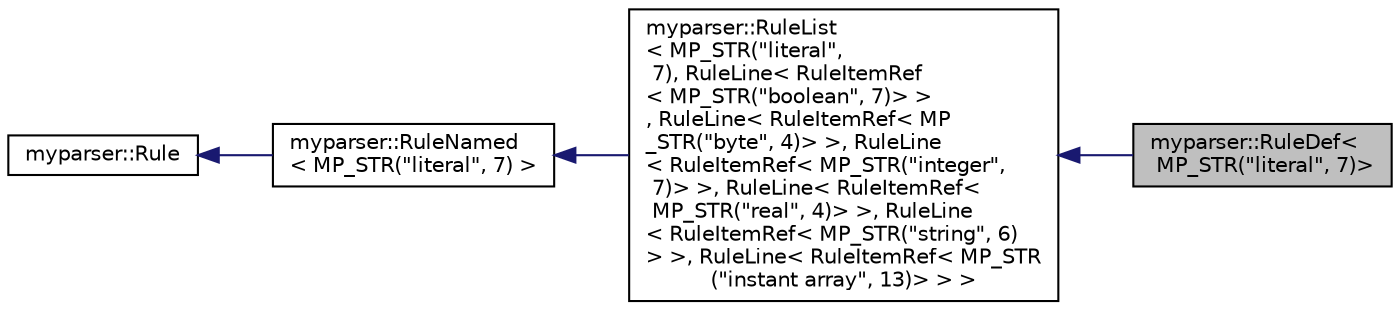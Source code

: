 digraph "myparser::RuleDef&lt; MP_STR(&quot;literal&quot;, 7)&gt;"
{
  edge [fontname="Helvetica",fontsize="10",labelfontname="Helvetica",labelfontsize="10"];
  node [fontname="Helvetica",fontsize="10",shape=record];
  rankdir="LR";
  Node1 [label="myparser::RuleDef\<\l MP_STR(\"literal\", 7)\>",height=0.2,width=0.4,color="black", fillcolor="grey75", style="filled" fontcolor="black"];
  Node2 -> Node1 [dir="back",color="midnightblue",fontsize="10",style="solid",fontname="Helvetica"];
  Node2 [label="myparser::RuleList\l\< MP_STR(\"literal\",\l 7), RuleLine\< RuleItemRef\l\< MP_STR(\"boolean\", 7)\> \>\l, RuleLine\< RuleItemRef\< MP\l_STR(\"byte\", 4)\> \>, RuleLine\l\< RuleItemRef\< MP_STR(\"integer\",\l 7)\> \>, RuleLine\< RuleItemRef\<\l MP_STR(\"real\", 4)\> \>, RuleLine\l\< RuleItemRef\< MP_STR(\"string\", 6)\l\> \>, RuleLine\< RuleItemRef\< MP_STR\l(\"instant array\", 13)\> \> \>",height=0.2,width=0.4,color="black", fillcolor="white", style="filled",URL="$classmyparser_1_1RuleList.html"];
  Node3 -> Node2 [dir="back",color="midnightblue",fontsize="10",style="solid",fontname="Helvetica"];
  Node3 [label="myparser::RuleNamed\l\< MP_STR(\"literal\", 7) \>",height=0.2,width=0.4,color="black", fillcolor="white", style="filled",URL="$classmyparser_1_1RuleNamed.html"];
  Node4 -> Node3 [dir="back",color="midnightblue",fontsize="10",style="solid",fontname="Helvetica"];
  Node4 [label="myparser::Rule",height=0.2,width=0.4,color="black", fillcolor="white", style="filled",URL="$classmyparser_1_1Rule.html"];
}

